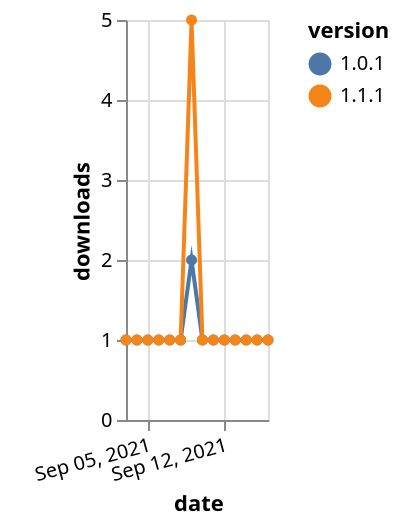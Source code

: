 {"$schema": "https://vega.github.io/schema/vega-lite/v5.json", "description": "A simple bar chart with embedded data.", "data": {"values": [{"date": "2021-09-03", "total": 228, "delta": 1, "version": "1.0.1"}, {"date": "2021-09-04", "total": 229, "delta": 1, "version": "1.0.1"}, {"date": "2021-09-05", "total": 230, "delta": 1, "version": "1.0.1"}, {"date": "2021-09-06", "total": 231, "delta": 1, "version": "1.0.1"}, {"date": "2021-09-07", "total": 232, "delta": 1, "version": "1.0.1"}, {"date": "2021-09-08", "total": 233, "delta": 1, "version": "1.0.1"}, {"date": "2021-09-09", "total": 235, "delta": 2, "version": "1.0.1"}, {"date": "2021-09-10", "total": 236, "delta": 1, "version": "1.0.1"}, {"date": "2021-09-11", "total": 237, "delta": 1, "version": "1.0.1"}, {"date": "2021-09-12", "total": 238, "delta": 1, "version": "1.0.1"}, {"date": "2021-09-13", "total": 239, "delta": 1, "version": "1.0.1"}, {"date": "2021-09-14", "total": 240, "delta": 1, "version": "1.0.1"}, {"date": "2021-09-15", "total": 241, "delta": 1, "version": "1.0.1"}, {"date": "2021-09-16", "total": 242, "delta": 1, "version": "1.0.1"}, {"date": "2021-09-03", "total": 341, "delta": 1, "version": "1.1.1"}, {"date": "2021-09-04", "total": 342, "delta": 1, "version": "1.1.1"}, {"date": "2021-09-05", "total": 343, "delta": 1, "version": "1.1.1"}, {"date": "2021-09-06", "total": 344, "delta": 1, "version": "1.1.1"}, {"date": "2021-09-07", "total": 345, "delta": 1, "version": "1.1.1"}, {"date": "2021-09-08", "total": 346, "delta": 1, "version": "1.1.1"}, {"date": "2021-09-09", "total": 351, "delta": 5, "version": "1.1.1"}, {"date": "2021-09-10", "total": 352, "delta": 1, "version": "1.1.1"}, {"date": "2021-09-11", "total": 353, "delta": 1, "version": "1.1.1"}, {"date": "2021-09-12", "total": 354, "delta": 1, "version": "1.1.1"}, {"date": "2021-09-13", "total": 355, "delta": 1, "version": "1.1.1"}, {"date": "2021-09-14", "total": 356, "delta": 1, "version": "1.1.1"}, {"date": "2021-09-15", "total": 357, "delta": 1, "version": "1.1.1"}, {"date": "2021-09-16", "total": 358, "delta": 1, "version": "1.1.1"}]}, "width": "container", "mark": {"type": "line", "point": {"filled": true}}, "encoding": {"x": {"field": "date", "type": "temporal", "timeUnit": "yearmonthdate", "title": "date", "axis": {"labelAngle": -15}}, "y": {"field": "delta", "type": "quantitative", "title": "downloads"}, "color": {"field": "version", "type": "nominal"}, "tooltip": {"field": "delta"}}}